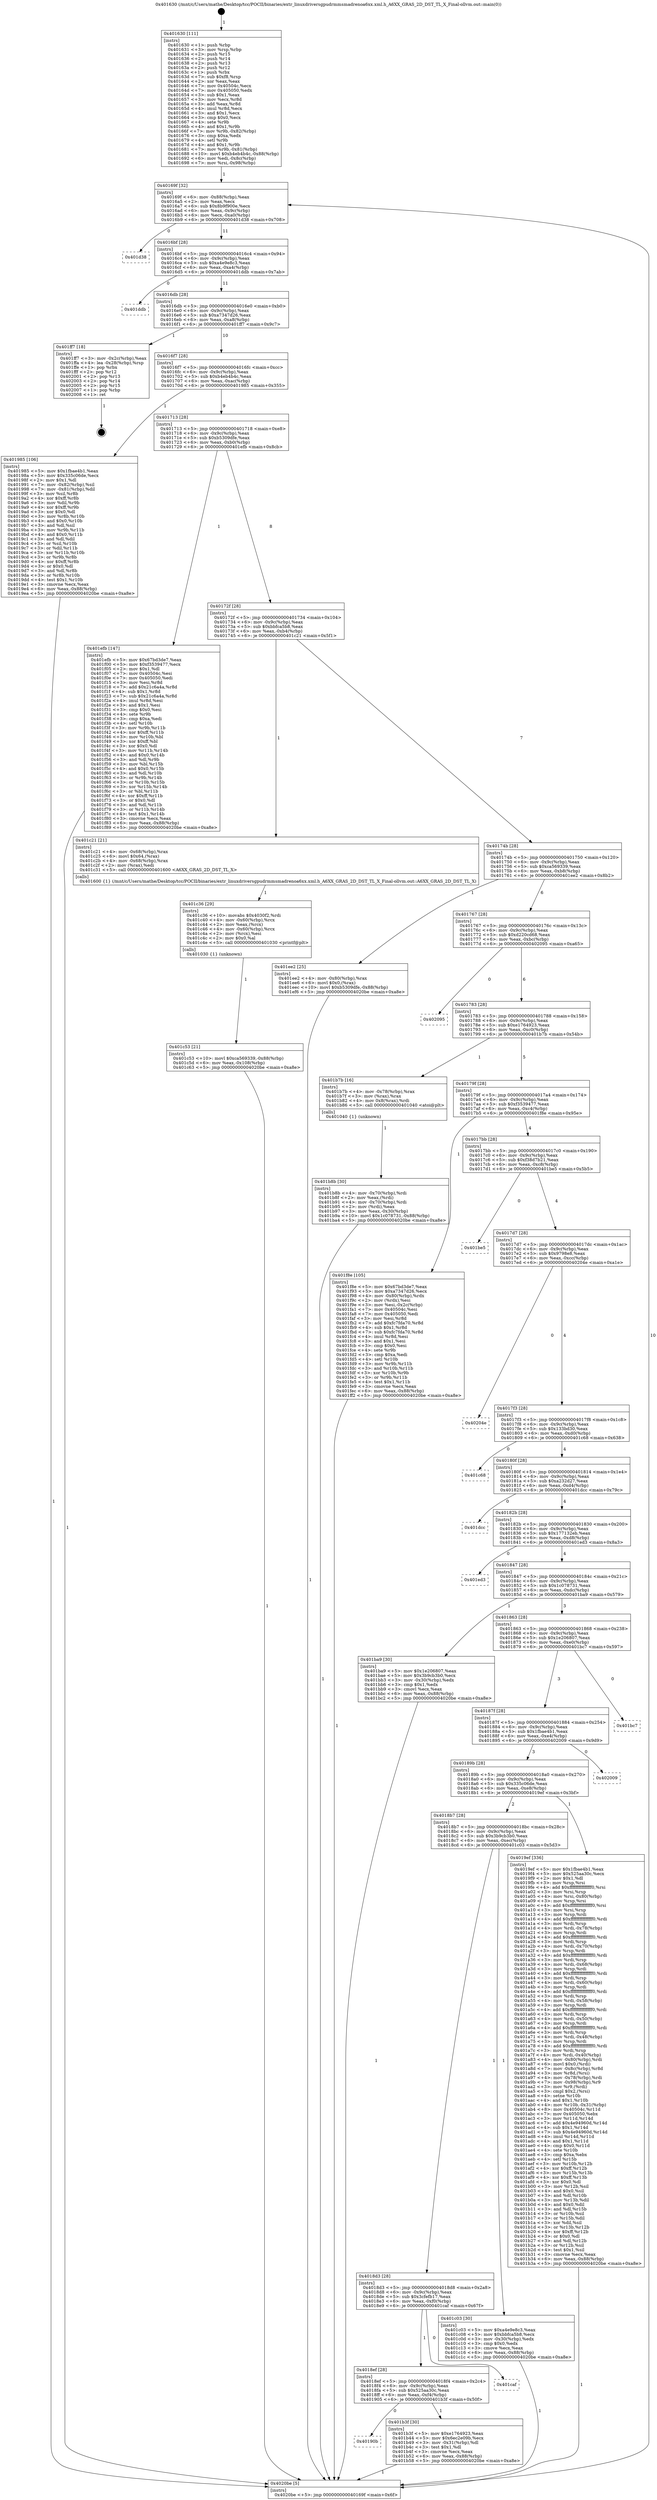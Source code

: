digraph "0x401630" {
  label = "0x401630 (/mnt/c/Users/mathe/Desktop/tcc/POCII/binaries/extr_linuxdriversgpudrmmsmadrenoa6xx.xml.h_A6XX_GRAS_2D_DST_TL_X_Final-ollvm.out::main(0))"
  labelloc = "t"
  node[shape=record]

  Entry [label="",width=0.3,height=0.3,shape=circle,fillcolor=black,style=filled]
  "0x40169f" [label="{
     0x40169f [32]\l
     | [instrs]\l
     &nbsp;&nbsp;0x40169f \<+6\>: mov -0x88(%rbp),%eax\l
     &nbsp;&nbsp;0x4016a5 \<+2\>: mov %eax,%ecx\l
     &nbsp;&nbsp;0x4016a7 \<+6\>: sub $0x8b9f900e,%ecx\l
     &nbsp;&nbsp;0x4016ad \<+6\>: mov %eax,-0x9c(%rbp)\l
     &nbsp;&nbsp;0x4016b3 \<+6\>: mov %ecx,-0xa0(%rbp)\l
     &nbsp;&nbsp;0x4016b9 \<+6\>: je 0000000000401d38 \<main+0x708\>\l
  }"]
  "0x401d38" [label="{
     0x401d38\l
  }", style=dashed]
  "0x4016bf" [label="{
     0x4016bf [28]\l
     | [instrs]\l
     &nbsp;&nbsp;0x4016bf \<+5\>: jmp 00000000004016c4 \<main+0x94\>\l
     &nbsp;&nbsp;0x4016c4 \<+6\>: mov -0x9c(%rbp),%eax\l
     &nbsp;&nbsp;0x4016ca \<+5\>: sub $0xa4e9e8c3,%eax\l
     &nbsp;&nbsp;0x4016cf \<+6\>: mov %eax,-0xa4(%rbp)\l
     &nbsp;&nbsp;0x4016d5 \<+6\>: je 0000000000401ddb \<main+0x7ab\>\l
  }"]
  Exit [label="",width=0.3,height=0.3,shape=circle,fillcolor=black,style=filled,peripheries=2]
  "0x401ddb" [label="{
     0x401ddb\l
  }", style=dashed]
  "0x4016db" [label="{
     0x4016db [28]\l
     | [instrs]\l
     &nbsp;&nbsp;0x4016db \<+5\>: jmp 00000000004016e0 \<main+0xb0\>\l
     &nbsp;&nbsp;0x4016e0 \<+6\>: mov -0x9c(%rbp),%eax\l
     &nbsp;&nbsp;0x4016e6 \<+5\>: sub $0xa7347d26,%eax\l
     &nbsp;&nbsp;0x4016eb \<+6\>: mov %eax,-0xa8(%rbp)\l
     &nbsp;&nbsp;0x4016f1 \<+6\>: je 0000000000401ff7 \<main+0x9c7\>\l
  }"]
  "0x401c53" [label="{
     0x401c53 [21]\l
     | [instrs]\l
     &nbsp;&nbsp;0x401c53 \<+10\>: movl $0xca569339,-0x88(%rbp)\l
     &nbsp;&nbsp;0x401c5d \<+6\>: mov %eax,-0x108(%rbp)\l
     &nbsp;&nbsp;0x401c63 \<+5\>: jmp 00000000004020be \<main+0xa8e\>\l
  }"]
  "0x401ff7" [label="{
     0x401ff7 [18]\l
     | [instrs]\l
     &nbsp;&nbsp;0x401ff7 \<+3\>: mov -0x2c(%rbp),%eax\l
     &nbsp;&nbsp;0x401ffa \<+4\>: lea -0x28(%rbp),%rsp\l
     &nbsp;&nbsp;0x401ffe \<+1\>: pop %rbx\l
     &nbsp;&nbsp;0x401fff \<+2\>: pop %r12\l
     &nbsp;&nbsp;0x402001 \<+2\>: pop %r13\l
     &nbsp;&nbsp;0x402003 \<+2\>: pop %r14\l
     &nbsp;&nbsp;0x402005 \<+2\>: pop %r15\l
     &nbsp;&nbsp;0x402007 \<+1\>: pop %rbp\l
     &nbsp;&nbsp;0x402008 \<+1\>: ret\l
  }"]
  "0x4016f7" [label="{
     0x4016f7 [28]\l
     | [instrs]\l
     &nbsp;&nbsp;0x4016f7 \<+5\>: jmp 00000000004016fc \<main+0xcc\>\l
     &nbsp;&nbsp;0x4016fc \<+6\>: mov -0x9c(%rbp),%eax\l
     &nbsp;&nbsp;0x401702 \<+5\>: sub $0xb4eb4b4c,%eax\l
     &nbsp;&nbsp;0x401707 \<+6\>: mov %eax,-0xac(%rbp)\l
     &nbsp;&nbsp;0x40170d \<+6\>: je 0000000000401985 \<main+0x355\>\l
  }"]
  "0x401c36" [label="{
     0x401c36 [29]\l
     | [instrs]\l
     &nbsp;&nbsp;0x401c36 \<+10\>: movabs $0x4030f2,%rdi\l
     &nbsp;&nbsp;0x401c40 \<+4\>: mov -0x60(%rbp),%rcx\l
     &nbsp;&nbsp;0x401c44 \<+2\>: mov %eax,(%rcx)\l
     &nbsp;&nbsp;0x401c46 \<+4\>: mov -0x60(%rbp),%rcx\l
     &nbsp;&nbsp;0x401c4a \<+2\>: mov (%rcx),%esi\l
     &nbsp;&nbsp;0x401c4c \<+2\>: mov $0x0,%al\l
     &nbsp;&nbsp;0x401c4e \<+5\>: call 0000000000401030 \<printf@plt\>\l
     | [calls]\l
     &nbsp;&nbsp;0x401030 \{1\} (unknown)\l
  }"]
  "0x401985" [label="{
     0x401985 [106]\l
     | [instrs]\l
     &nbsp;&nbsp;0x401985 \<+5\>: mov $0x1fbae4b1,%eax\l
     &nbsp;&nbsp;0x40198a \<+5\>: mov $0x335c06de,%ecx\l
     &nbsp;&nbsp;0x40198f \<+2\>: mov $0x1,%dl\l
     &nbsp;&nbsp;0x401991 \<+7\>: mov -0x82(%rbp),%sil\l
     &nbsp;&nbsp;0x401998 \<+7\>: mov -0x81(%rbp),%dil\l
     &nbsp;&nbsp;0x40199f \<+3\>: mov %sil,%r8b\l
     &nbsp;&nbsp;0x4019a2 \<+4\>: xor $0xff,%r8b\l
     &nbsp;&nbsp;0x4019a6 \<+3\>: mov %dil,%r9b\l
     &nbsp;&nbsp;0x4019a9 \<+4\>: xor $0xff,%r9b\l
     &nbsp;&nbsp;0x4019ad \<+3\>: xor $0x0,%dl\l
     &nbsp;&nbsp;0x4019b0 \<+3\>: mov %r8b,%r10b\l
     &nbsp;&nbsp;0x4019b3 \<+4\>: and $0x0,%r10b\l
     &nbsp;&nbsp;0x4019b7 \<+3\>: and %dl,%sil\l
     &nbsp;&nbsp;0x4019ba \<+3\>: mov %r9b,%r11b\l
     &nbsp;&nbsp;0x4019bd \<+4\>: and $0x0,%r11b\l
     &nbsp;&nbsp;0x4019c1 \<+3\>: and %dl,%dil\l
     &nbsp;&nbsp;0x4019c4 \<+3\>: or %sil,%r10b\l
     &nbsp;&nbsp;0x4019c7 \<+3\>: or %dil,%r11b\l
     &nbsp;&nbsp;0x4019ca \<+3\>: xor %r11b,%r10b\l
     &nbsp;&nbsp;0x4019cd \<+3\>: or %r9b,%r8b\l
     &nbsp;&nbsp;0x4019d0 \<+4\>: xor $0xff,%r8b\l
     &nbsp;&nbsp;0x4019d4 \<+3\>: or $0x0,%dl\l
     &nbsp;&nbsp;0x4019d7 \<+3\>: and %dl,%r8b\l
     &nbsp;&nbsp;0x4019da \<+3\>: or %r8b,%r10b\l
     &nbsp;&nbsp;0x4019dd \<+4\>: test $0x1,%r10b\l
     &nbsp;&nbsp;0x4019e1 \<+3\>: cmovne %ecx,%eax\l
     &nbsp;&nbsp;0x4019e4 \<+6\>: mov %eax,-0x88(%rbp)\l
     &nbsp;&nbsp;0x4019ea \<+5\>: jmp 00000000004020be \<main+0xa8e\>\l
  }"]
  "0x401713" [label="{
     0x401713 [28]\l
     | [instrs]\l
     &nbsp;&nbsp;0x401713 \<+5\>: jmp 0000000000401718 \<main+0xe8\>\l
     &nbsp;&nbsp;0x401718 \<+6\>: mov -0x9c(%rbp),%eax\l
     &nbsp;&nbsp;0x40171e \<+5\>: sub $0xb5309dfe,%eax\l
     &nbsp;&nbsp;0x401723 \<+6\>: mov %eax,-0xb0(%rbp)\l
     &nbsp;&nbsp;0x401729 \<+6\>: je 0000000000401efb \<main+0x8cb\>\l
  }"]
  "0x4020be" [label="{
     0x4020be [5]\l
     | [instrs]\l
     &nbsp;&nbsp;0x4020be \<+5\>: jmp 000000000040169f \<main+0x6f\>\l
  }"]
  "0x401630" [label="{
     0x401630 [111]\l
     | [instrs]\l
     &nbsp;&nbsp;0x401630 \<+1\>: push %rbp\l
     &nbsp;&nbsp;0x401631 \<+3\>: mov %rsp,%rbp\l
     &nbsp;&nbsp;0x401634 \<+2\>: push %r15\l
     &nbsp;&nbsp;0x401636 \<+2\>: push %r14\l
     &nbsp;&nbsp;0x401638 \<+2\>: push %r13\l
     &nbsp;&nbsp;0x40163a \<+2\>: push %r12\l
     &nbsp;&nbsp;0x40163c \<+1\>: push %rbx\l
     &nbsp;&nbsp;0x40163d \<+7\>: sub $0xf8,%rsp\l
     &nbsp;&nbsp;0x401644 \<+2\>: xor %eax,%eax\l
     &nbsp;&nbsp;0x401646 \<+7\>: mov 0x40504c,%ecx\l
     &nbsp;&nbsp;0x40164d \<+7\>: mov 0x405050,%edx\l
     &nbsp;&nbsp;0x401654 \<+3\>: sub $0x1,%eax\l
     &nbsp;&nbsp;0x401657 \<+3\>: mov %ecx,%r8d\l
     &nbsp;&nbsp;0x40165a \<+3\>: add %eax,%r8d\l
     &nbsp;&nbsp;0x40165d \<+4\>: imul %r8d,%ecx\l
     &nbsp;&nbsp;0x401661 \<+3\>: and $0x1,%ecx\l
     &nbsp;&nbsp;0x401664 \<+3\>: cmp $0x0,%ecx\l
     &nbsp;&nbsp;0x401667 \<+4\>: sete %r9b\l
     &nbsp;&nbsp;0x40166b \<+4\>: and $0x1,%r9b\l
     &nbsp;&nbsp;0x40166f \<+7\>: mov %r9b,-0x82(%rbp)\l
     &nbsp;&nbsp;0x401676 \<+3\>: cmp $0xa,%edx\l
     &nbsp;&nbsp;0x401679 \<+4\>: setl %r9b\l
     &nbsp;&nbsp;0x40167d \<+4\>: and $0x1,%r9b\l
     &nbsp;&nbsp;0x401681 \<+7\>: mov %r9b,-0x81(%rbp)\l
     &nbsp;&nbsp;0x401688 \<+10\>: movl $0xb4eb4b4c,-0x88(%rbp)\l
     &nbsp;&nbsp;0x401692 \<+6\>: mov %edi,-0x8c(%rbp)\l
     &nbsp;&nbsp;0x401698 \<+7\>: mov %rsi,-0x98(%rbp)\l
  }"]
  "0x401b8b" [label="{
     0x401b8b [30]\l
     | [instrs]\l
     &nbsp;&nbsp;0x401b8b \<+4\>: mov -0x70(%rbp),%rdi\l
     &nbsp;&nbsp;0x401b8f \<+2\>: mov %eax,(%rdi)\l
     &nbsp;&nbsp;0x401b91 \<+4\>: mov -0x70(%rbp),%rdi\l
     &nbsp;&nbsp;0x401b95 \<+2\>: mov (%rdi),%eax\l
     &nbsp;&nbsp;0x401b97 \<+3\>: mov %eax,-0x30(%rbp)\l
     &nbsp;&nbsp;0x401b9a \<+10\>: movl $0x1c078731,-0x88(%rbp)\l
     &nbsp;&nbsp;0x401ba4 \<+5\>: jmp 00000000004020be \<main+0xa8e\>\l
  }"]
  "0x401efb" [label="{
     0x401efb [147]\l
     | [instrs]\l
     &nbsp;&nbsp;0x401efb \<+5\>: mov $0x67bd3de7,%eax\l
     &nbsp;&nbsp;0x401f00 \<+5\>: mov $0xf3539477,%ecx\l
     &nbsp;&nbsp;0x401f05 \<+2\>: mov $0x1,%dl\l
     &nbsp;&nbsp;0x401f07 \<+7\>: mov 0x40504c,%esi\l
     &nbsp;&nbsp;0x401f0e \<+7\>: mov 0x405050,%edi\l
     &nbsp;&nbsp;0x401f15 \<+3\>: mov %esi,%r8d\l
     &nbsp;&nbsp;0x401f18 \<+7\>: add $0x21c6a4a,%r8d\l
     &nbsp;&nbsp;0x401f1f \<+4\>: sub $0x1,%r8d\l
     &nbsp;&nbsp;0x401f23 \<+7\>: sub $0x21c6a4a,%r8d\l
     &nbsp;&nbsp;0x401f2a \<+4\>: imul %r8d,%esi\l
     &nbsp;&nbsp;0x401f2e \<+3\>: and $0x1,%esi\l
     &nbsp;&nbsp;0x401f31 \<+3\>: cmp $0x0,%esi\l
     &nbsp;&nbsp;0x401f34 \<+4\>: sete %r9b\l
     &nbsp;&nbsp;0x401f38 \<+3\>: cmp $0xa,%edi\l
     &nbsp;&nbsp;0x401f3b \<+4\>: setl %r10b\l
     &nbsp;&nbsp;0x401f3f \<+3\>: mov %r9b,%r11b\l
     &nbsp;&nbsp;0x401f42 \<+4\>: xor $0xff,%r11b\l
     &nbsp;&nbsp;0x401f46 \<+3\>: mov %r10b,%bl\l
     &nbsp;&nbsp;0x401f49 \<+3\>: xor $0xff,%bl\l
     &nbsp;&nbsp;0x401f4c \<+3\>: xor $0x0,%dl\l
     &nbsp;&nbsp;0x401f4f \<+3\>: mov %r11b,%r14b\l
     &nbsp;&nbsp;0x401f52 \<+4\>: and $0x0,%r14b\l
     &nbsp;&nbsp;0x401f56 \<+3\>: and %dl,%r9b\l
     &nbsp;&nbsp;0x401f59 \<+3\>: mov %bl,%r15b\l
     &nbsp;&nbsp;0x401f5c \<+4\>: and $0x0,%r15b\l
     &nbsp;&nbsp;0x401f60 \<+3\>: and %dl,%r10b\l
     &nbsp;&nbsp;0x401f63 \<+3\>: or %r9b,%r14b\l
     &nbsp;&nbsp;0x401f66 \<+3\>: or %r10b,%r15b\l
     &nbsp;&nbsp;0x401f69 \<+3\>: xor %r15b,%r14b\l
     &nbsp;&nbsp;0x401f6c \<+3\>: or %bl,%r11b\l
     &nbsp;&nbsp;0x401f6f \<+4\>: xor $0xff,%r11b\l
     &nbsp;&nbsp;0x401f73 \<+3\>: or $0x0,%dl\l
     &nbsp;&nbsp;0x401f76 \<+3\>: and %dl,%r11b\l
     &nbsp;&nbsp;0x401f79 \<+3\>: or %r11b,%r14b\l
     &nbsp;&nbsp;0x401f7c \<+4\>: test $0x1,%r14b\l
     &nbsp;&nbsp;0x401f80 \<+3\>: cmovne %ecx,%eax\l
     &nbsp;&nbsp;0x401f83 \<+6\>: mov %eax,-0x88(%rbp)\l
     &nbsp;&nbsp;0x401f89 \<+5\>: jmp 00000000004020be \<main+0xa8e\>\l
  }"]
  "0x40172f" [label="{
     0x40172f [28]\l
     | [instrs]\l
     &nbsp;&nbsp;0x40172f \<+5\>: jmp 0000000000401734 \<main+0x104\>\l
     &nbsp;&nbsp;0x401734 \<+6\>: mov -0x9c(%rbp),%eax\l
     &nbsp;&nbsp;0x40173a \<+5\>: sub $0xbbfca5b8,%eax\l
     &nbsp;&nbsp;0x40173f \<+6\>: mov %eax,-0xb4(%rbp)\l
     &nbsp;&nbsp;0x401745 \<+6\>: je 0000000000401c21 \<main+0x5f1\>\l
  }"]
  "0x40190b" [label="{
     0x40190b\l
  }", style=dashed]
  "0x401c21" [label="{
     0x401c21 [21]\l
     | [instrs]\l
     &nbsp;&nbsp;0x401c21 \<+4\>: mov -0x68(%rbp),%rax\l
     &nbsp;&nbsp;0x401c25 \<+6\>: movl $0x64,(%rax)\l
     &nbsp;&nbsp;0x401c2b \<+4\>: mov -0x68(%rbp),%rax\l
     &nbsp;&nbsp;0x401c2f \<+2\>: mov (%rax),%edi\l
     &nbsp;&nbsp;0x401c31 \<+5\>: call 0000000000401600 \<A6XX_GRAS_2D_DST_TL_X\>\l
     | [calls]\l
     &nbsp;&nbsp;0x401600 \{1\} (/mnt/c/Users/mathe/Desktop/tcc/POCII/binaries/extr_linuxdriversgpudrmmsmadrenoa6xx.xml.h_A6XX_GRAS_2D_DST_TL_X_Final-ollvm.out::A6XX_GRAS_2D_DST_TL_X)\l
  }"]
  "0x40174b" [label="{
     0x40174b [28]\l
     | [instrs]\l
     &nbsp;&nbsp;0x40174b \<+5\>: jmp 0000000000401750 \<main+0x120\>\l
     &nbsp;&nbsp;0x401750 \<+6\>: mov -0x9c(%rbp),%eax\l
     &nbsp;&nbsp;0x401756 \<+5\>: sub $0xca569339,%eax\l
     &nbsp;&nbsp;0x40175b \<+6\>: mov %eax,-0xb8(%rbp)\l
     &nbsp;&nbsp;0x401761 \<+6\>: je 0000000000401ee2 \<main+0x8b2\>\l
  }"]
  "0x401b3f" [label="{
     0x401b3f [30]\l
     | [instrs]\l
     &nbsp;&nbsp;0x401b3f \<+5\>: mov $0xe1764923,%eax\l
     &nbsp;&nbsp;0x401b44 \<+5\>: mov $0x6ec2e09b,%ecx\l
     &nbsp;&nbsp;0x401b49 \<+3\>: mov -0x31(%rbp),%dl\l
     &nbsp;&nbsp;0x401b4c \<+3\>: test $0x1,%dl\l
     &nbsp;&nbsp;0x401b4f \<+3\>: cmovne %ecx,%eax\l
     &nbsp;&nbsp;0x401b52 \<+6\>: mov %eax,-0x88(%rbp)\l
     &nbsp;&nbsp;0x401b58 \<+5\>: jmp 00000000004020be \<main+0xa8e\>\l
  }"]
  "0x401ee2" [label="{
     0x401ee2 [25]\l
     | [instrs]\l
     &nbsp;&nbsp;0x401ee2 \<+4\>: mov -0x80(%rbp),%rax\l
     &nbsp;&nbsp;0x401ee6 \<+6\>: movl $0x0,(%rax)\l
     &nbsp;&nbsp;0x401eec \<+10\>: movl $0xb5309dfe,-0x88(%rbp)\l
     &nbsp;&nbsp;0x401ef6 \<+5\>: jmp 00000000004020be \<main+0xa8e\>\l
  }"]
  "0x401767" [label="{
     0x401767 [28]\l
     | [instrs]\l
     &nbsp;&nbsp;0x401767 \<+5\>: jmp 000000000040176c \<main+0x13c\>\l
     &nbsp;&nbsp;0x40176c \<+6\>: mov -0x9c(%rbp),%eax\l
     &nbsp;&nbsp;0x401772 \<+5\>: sub $0xd220cd68,%eax\l
     &nbsp;&nbsp;0x401777 \<+6\>: mov %eax,-0xbc(%rbp)\l
     &nbsp;&nbsp;0x40177d \<+6\>: je 0000000000402095 \<main+0xa65\>\l
  }"]
  "0x4018ef" [label="{
     0x4018ef [28]\l
     | [instrs]\l
     &nbsp;&nbsp;0x4018ef \<+5\>: jmp 00000000004018f4 \<main+0x2c4\>\l
     &nbsp;&nbsp;0x4018f4 \<+6\>: mov -0x9c(%rbp),%eax\l
     &nbsp;&nbsp;0x4018fa \<+5\>: sub $0x525aa30c,%eax\l
     &nbsp;&nbsp;0x4018ff \<+6\>: mov %eax,-0xf4(%rbp)\l
     &nbsp;&nbsp;0x401905 \<+6\>: je 0000000000401b3f \<main+0x50f\>\l
  }"]
  "0x402095" [label="{
     0x402095\l
  }", style=dashed]
  "0x401783" [label="{
     0x401783 [28]\l
     | [instrs]\l
     &nbsp;&nbsp;0x401783 \<+5\>: jmp 0000000000401788 \<main+0x158\>\l
     &nbsp;&nbsp;0x401788 \<+6\>: mov -0x9c(%rbp),%eax\l
     &nbsp;&nbsp;0x40178e \<+5\>: sub $0xe1764923,%eax\l
     &nbsp;&nbsp;0x401793 \<+6\>: mov %eax,-0xc0(%rbp)\l
     &nbsp;&nbsp;0x401799 \<+6\>: je 0000000000401b7b \<main+0x54b\>\l
  }"]
  "0x401caf" [label="{
     0x401caf\l
  }", style=dashed]
  "0x401b7b" [label="{
     0x401b7b [16]\l
     | [instrs]\l
     &nbsp;&nbsp;0x401b7b \<+4\>: mov -0x78(%rbp),%rax\l
     &nbsp;&nbsp;0x401b7f \<+3\>: mov (%rax),%rax\l
     &nbsp;&nbsp;0x401b82 \<+4\>: mov 0x8(%rax),%rdi\l
     &nbsp;&nbsp;0x401b86 \<+5\>: call 0000000000401040 \<atoi@plt\>\l
     | [calls]\l
     &nbsp;&nbsp;0x401040 \{1\} (unknown)\l
  }"]
  "0x40179f" [label="{
     0x40179f [28]\l
     | [instrs]\l
     &nbsp;&nbsp;0x40179f \<+5\>: jmp 00000000004017a4 \<main+0x174\>\l
     &nbsp;&nbsp;0x4017a4 \<+6\>: mov -0x9c(%rbp),%eax\l
     &nbsp;&nbsp;0x4017aa \<+5\>: sub $0xf3539477,%eax\l
     &nbsp;&nbsp;0x4017af \<+6\>: mov %eax,-0xc4(%rbp)\l
     &nbsp;&nbsp;0x4017b5 \<+6\>: je 0000000000401f8e \<main+0x95e\>\l
  }"]
  "0x4018d3" [label="{
     0x4018d3 [28]\l
     | [instrs]\l
     &nbsp;&nbsp;0x4018d3 \<+5\>: jmp 00000000004018d8 \<main+0x2a8\>\l
     &nbsp;&nbsp;0x4018d8 \<+6\>: mov -0x9c(%rbp),%eax\l
     &nbsp;&nbsp;0x4018de \<+5\>: sub $0x3cfefb17,%eax\l
     &nbsp;&nbsp;0x4018e3 \<+6\>: mov %eax,-0xf0(%rbp)\l
     &nbsp;&nbsp;0x4018e9 \<+6\>: je 0000000000401caf \<main+0x67f\>\l
  }"]
  "0x401f8e" [label="{
     0x401f8e [105]\l
     | [instrs]\l
     &nbsp;&nbsp;0x401f8e \<+5\>: mov $0x67bd3de7,%eax\l
     &nbsp;&nbsp;0x401f93 \<+5\>: mov $0xa7347d26,%ecx\l
     &nbsp;&nbsp;0x401f98 \<+4\>: mov -0x80(%rbp),%rdx\l
     &nbsp;&nbsp;0x401f9c \<+2\>: mov (%rdx),%esi\l
     &nbsp;&nbsp;0x401f9e \<+3\>: mov %esi,-0x2c(%rbp)\l
     &nbsp;&nbsp;0x401fa1 \<+7\>: mov 0x40504c,%esi\l
     &nbsp;&nbsp;0x401fa8 \<+7\>: mov 0x405050,%edi\l
     &nbsp;&nbsp;0x401faf \<+3\>: mov %esi,%r8d\l
     &nbsp;&nbsp;0x401fb2 \<+7\>: add $0xfc7fda70,%r8d\l
     &nbsp;&nbsp;0x401fb9 \<+4\>: sub $0x1,%r8d\l
     &nbsp;&nbsp;0x401fbd \<+7\>: sub $0xfc7fda70,%r8d\l
     &nbsp;&nbsp;0x401fc4 \<+4\>: imul %r8d,%esi\l
     &nbsp;&nbsp;0x401fc8 \<+3\>: and $0x1,%esi\l
     &nbsp;&nbsp;0x401fcb \<+3\>: cmp $0x0,%esi\l
     &nbsp;&nbsp;0x401fce \<+4\>: sete %r9b\l
     &nbsp;&nbsp;0x401fd2 \<+3\>: cmp $0xa,%edi\l
     &nbsp;&nbsp;0x401fd5 \<+4\>: setl %r10b\l
     &nbsp;&nbsp;0x401fd9 \<+3\>: mov %r9b,%r11b\l
     &nbsp;&nbsp;0x401fdc \<+3\>: and %r10b,%r11b\l
     &nbsp;&nbsp;0x401fdf \<+3\>: xor %r10b,%r9b\l
     &nbsp;&nbsp;0x401fe2 \<+3\>: or %r9b,%r11b\l
     &nbsp;&nbsp;0x401fe5 \<+4\>: test $0x1,%r11b\l
     &nbsp;&nbsp;0x401fe9 \<+3\>: cmovne %ecx,%eax\l
     &nbsp;&nbsp;0x401fec \<+6\>: mov %eax,-0x88(%rbp)\l
     &nbsp;&nbsp;0x401ff2 \<+5\>: jmp 00000000004020be \<main+0xa8e\>\l
  }"]
  "0x4017bb" [label="{
     0x4017bb [28]\l
     | [instrs]\l
     &nbsp;&nbsp;0x4017bb \<+5\>: jmp 00000000004017c0 \<main+0x190\>\l
     &nbsp;&nbsp;0x4017c0 \<+6\>: mov -0x9c(%rbp),%eax\l
     &nbsp;&nbsp;0x4017c6 \<+5\>: sub $0xf38d7b21,%eax\l
     &nbsp;&nbsp;0x4017cb \<+6\>: mov %eax,-0xc8(%rbp)\l
     &nbsp;&nbsp;0x4017d1 \<+6\>: je 0000000000401be5 \<main+0x5b5\>\l
  }"]
  "0x401c03" [label="{
     0x401c03 [30]\l
     | [instrs]\l
     &nbsp;&nbsp;0x401c03 \<+5\>: mov $0xa4e9e8c3,%eax\l
     &nbsp;&nbsp;0x401c08 \<+5\>: mov $0xbbfca5b8,%ecx\l
     &nbsp;&nbsp;0x401c0d \<+3\>: mov -0x30(%rbp),%edx\l
     &nbsp;&nbsp;0x401c10 \<+3\>: cmp $0x0,%edx\l
     &nbsp;&nbsp;0x401c13 \<+3\>: cmove %ecx,%eax\l
     &nbsp;&nbsp;0x401c16 \<+6\>: mov %eax,-0x88(%rbp)\l
     &nbsp;&nbsp;0x401c1c \<+5\>: jmp 00000000004020be \<main+0xa8e\>\l
  }"]
  "0x401be5" [label="{
     0x401be5\l
  }", style=dashed]
  "0x4017d7" [label="{
     0x4017d7 [28]\l
     | [instrs]\l
     &nbsp;&nbsp;0x4017d7 \<+5\>: jmp 00000000004017dc \<main+0x1ac\>\l
     &nbsp;&nbsp;0x4017dc \<+6\>: mov -0x9c(%rbp),%eax\l
     &nbsp;&nbsp;0x4017e2 \<+5\>: sub $0x9798e8,%eax\l
     &nbsp;&nbsp;0x4017e7 \<+6\>: mov %eax,-0xcc(%rbp)\l
     &nbsp;&nbsp;0x4017ed \<+6\>: je 000000000040204e \<main+0xa1e\>\l
  }"]
  "0x4018b7" [label="{
     0x4018b7 [28]\l
     | [instrs]\l
     &nbsp;&nbsp;0x4018b7 \<+5\>: jmp 00000000004018bc \<main+0x28c\>\l
     &nbsp;&nbsp;0x4018bc \<+6\>: mov -0x9c(%rbp),%eax\l
     &nbsp;&nbsp;0x4018c2 \<+5\>: sub $0x3b9cb3b0,%eax\l
     &nbsp;&nbsp;0x4018c7 \<+6\>: mov %eax,-0xec(%rbp)\l
     &nbsp;&nbsp;0x4018cd \<+6\>: je 0000000000401c03 \<main+0x5d3\>\l
  }"]
  "0x40204e" [label="{
     0x40204e\l
  }", style=dashed]
  "0x4017f3" [label="{
     0x4017f3 [28]\l
     | [instrs]\l
     &nbsp;&nbsp;0x4017f3 \<+5\>: jmp 00000000004017f8 \<main+0x1c8\>\l
     &nbsp;&nbsp;0x4017f8 \<+6\>: mov -0x9c(%rbp),%eax\l
     &nbsp;&nbsp;0x4017fe \<+5\>: sub $0x133bd30,%eax\l
     &nbsp;&nbsp;0x401803 \<+6\>: mov %eax,-0xd0(%rbp)\l
     &nbsp;&nbsp;0x401809 \<+6\>: je 0000000000401c68 \<main+0x638\>\l
  }"]
  "0x4019ef" [label="{
     0x4019ef [336]\l
     | [instrs]\l
     &nbsp;&nbsp;0x4019ef \<+5\>: mov $0x1fbae4b1,%eax\l
     &nbsp;&nbsp;0x4019f4 \<+5\>: mov $0x525aa30c,%ecx\l
     &nbsp;&nbsp;0x4019f9 \<+2\>: mov $0x1,%dl\l
     &nbsp;&nbsp;0x4019fb \<+3\>: mov %rsp,%rsi\l
     &nbsp;&nbsp;0x4019fe \<+4\>: add $0xfffffffffffffff0,%rsi\l
     &nbsp;&nbsp;0x401a02 \<+3\>: mov %rsi,%rsp\l
     &nbsp;&nbsp;0x401a05 \<+4\>: mov %rsi,-0x80(%rbp)\l
     &nbsp;&nbsp;0x401a09 \<+3\>: mov %rsp,%rsi\l
     &nbsp;&nbsp;0x401a0c \<+4\>: add $0xfffffffffffffff0,%rsi\l
     &nbsp;&nbsp;0x401a10 \<+3\>: mov %rsi,%rsp\l
     &nbsp;&nbsp;0x401a13 \<+3\>: mov %rsp,%rdi\l
     &nbsp;&nbsp;0x401a16 \<+4\>: add $0xfffffffffffffff0,%rdi\l
     &nbsp;&nbsp;0x401a1a \<+3\>: mov %rdi,%rsp\l
     &nbsp;&nbsp;0x401a1d \<+4\>: mov %rdi,-0x78(%rbp)\l
     &nbsp;&nbsp;0x401a21 \<+3\>: mov %rsp,%rdi\l
     &nbsp;&nbsp;0x401a24 \<+4\>: add $0xfffffffffffffff0,%rdi\l
     &nbsp;&nbsp;0x401a28 \<+3\>: mov %rdi,%rsp\l
     &nbsp;&nbsp;0x401a2b \<+4\>: mov %rdi,-0x70(%rbp)\l
     &nbsp;&nbsp;0x401a2f \<+3\>: mov %rsp,%rdi\l
     &nbsp;&nbsp;0x401a32 \<+4\>: add $0xfffffffffffffff0,%rdi\l
     &nbsp;&nbsp;0x401a36 \<+3\>: mov %rdi,%rsp\l
     &nbsp;&nbsp;0x401a39 \<+4\>: mov %rdi,-0x68(%rbp)\l
     &nbsp;&nbsp;0x401a3d \<+3\>: mov %rsp,%rdi\l
     &nbsp;&nbsp;0x401a40 \<+4\>: add $0xfffffffffffffff0,%rdi\l
     &nbsp;&nbsp;0x401a44 \<+3\>: mov %rdi,%rsp\l
     &nbsp;&nbsp;0x401a47 \<+4\>: mov %rdi,-0x60(%rbp)\l
     &nbsp;&nbsp;0x401a4b \<+3\>: mov %rsp,%rdi\l
     &nbsp;&nbsp;0x401a4e \<+4\>: add $0xfffffffffffffff0,%rdi\l
     &nbsp;&nbsp;0x401a52 \<+3\>: mov %rdi,%rsp\l
     &nbsp;&nbsp;0x401a55 \<+4\>: mov %rdi,-0x58(%rbp)\l
     &nbsp;&nbsp;0x401a59 \<+3\>: mov %rsp,%rdi\l
     &nbsp;&nbsp;0x401a5c \<+4\>: add $0xfffffffffffffff0,%rdi\l
     &nbsp;&nbsp;0x401a60 \<+3\>: mov %rdi,%rsp\l
     &nbsp;&nbsp;0x401a63 \<+4\>: mov %rdi,-0x50(%rbp)\l
     &nbsp;&nbsp;0x401a67 \<+3\>: mov %rsp,%rdi\l
     &nbsp;&nbsp;0x401a6a \<+4\>: add $0xfffffffffffffff0,%rdi\l
     &nbsp;&nbsp;0x401a6e \<+3\>: mov %rdi,%rsp\l
     &nbsp;&nbsp;0x401a71 \<+4\>: mov %rdi,-0x48(%rbp)\l
     &nbsp;&nbsp;0x401a75 \<+3\>: mov %rsp,%rdi\l
     &nbsp;&nbsp;0x401a78 \<+4\>: add $0xfffffffffffffff0,%rdi\l
     &nbsp;&nbsp;0x401a7c \<+3\>: mov %rdi,%rsp\l
     &nbsp;&nbsp;0x401a7f \<+4\>: mov %rdi,-0x40(%rbp)\l
     &nbsp;&nbsp;0x401a83 \<+4\>: mov -0x80(%rbp),%rdi\l
     &nbsp;&nbsp;0x401a87 \<+6\>: movl $0x0,(%rdi)\l
     &nbsp;&nbsp;0x401a8d \<+7\>: mov -0x8c(%rbp),%r8d\l
     &nbsp;&nbsp;0x401a94 \<+3\>: mov %r8d,(%rsi)\l
     &nbsp;&nbsp;0x401a97 \<+4\>: mov -0x78(%rbp),%rdi\l
     &nbsp;&nbsp;0x401a9b \<+7\>: mov -0x98(%rbp),%r9\l
     &nbsp;&nbsp;0x401aa2 \<+3\>: mov %r9,(%rdi)\l
     &nbsp;&nbsp;0x401aa5 \<+3\>: cmpl $0x2,(%rsi)\l
     &nbsp;&nbsp;0x401aa8 \<+4\>: setne %r10b\l
     &nbsp;&nbsp;0x401aac \<+4\>: and $0x1,%r10b\l
     &nbsp;&nbsp;0x401ab0 \<+4\>: mov %r10b,-0x31(%rbp)\l
     &nbsp;&nbsp;0x401ab4 \<+8\>: mov 0x40504c,%r11d\l
     &nbsp;&nbsp;0x401abc \<+7\>: mov 0x405050,%ebx\l
     &nbsp;&nbsp;0x401ac3 \<+3\>: mov %r11d,%r14d\l
     &nbsp;&nbsp;0x401ac6 \<+7\>: add $0x4e94960d,%r14d\l
     &nbsp;&nbsp;0x401acd \<+4\>: sub $0x1,%r14d\l
     &nbsp;&nbsp;0x401ad1 \<+7\>: sub $0x4e94960d,%r14d\l
     &nbsp;&nbsp;0x401ad8 \<+4\>: imul %r14d,%r11d\l
     &nbsp;&nbsp;0x401adc \<+4\>: and $0x1,%r11d\l
     &nbsp;&nbsp;0x401ae0 \<+4\>: cmp $0x0,%r11d\l
     &nbsp;&nbsp;0x401ae4 \<+4\>: sete %r10b\l
     &nbsp;&nbsp;0x401ae8 \<+3\>: cmp $0xa,%ebx\l
     &nbsp;&nbsp;0x401aeb \<+4\>: setl %r15b\l
     &nbsp;&nbsp;0x401aef \<+3\>: mov %r10b,%r12b\l
     &nbsp;&nbsp;0x401af2 \<+4\>: xor $0xff,%r12b\l
     &nbsp;&nbsp;0x401af6 \<+3\>: mov %r15b,%r13b\l
     &nbsp;&nbsp;0x401af9 \<+4\>: xor $0xff,%r13b\l
     &nbsp;&nbsp;0x401afd \<+3\>: xor $0x0,%dl\l
     &nbsp;&nbsp;0x401b00 \<+3\>: mov %r12b,%sil\l
     &nbsp;&nbsp;0x401b03 \<+4\>: and $0x0,%sil\l
     &nbsp;&nbsp;0x401b07 \<+3\>: and %dl,%r10b\l
     &nbsp;&nbsp;0x401b0a \<+3\>: mov %r13b,%dil\l
     &nbsp;&nbsp;0x401b0d \<+4\>: and $0x0,%dil\l
     &nbsp;&nbsp;0x401b11 \<+3\>: and %dl,%r15b\l
     &nbsp;&nbsp;0x401b14 \<+3\>: or %r10b,%sil\l
     &nbsp;&nbsp;0x401b17 \<+3\>: or %r15b,%dil\l
     &nbsp;&nbsp;0x401b1a \<+3\>: xor %dil,%sil\l
     &nbsp;&nbsp;0x401b1d \<+3\>: or %r13b,%r12b\l
     &nbsp;&nbsp;0x401b20 \<+4\>: xor $0xff,%r12b\l
     &nbsp;&nbsp;0x401b24 \<+3\>: or $0x0,%dl\l
     &nbsp;&nbsp;0x401b27 \<+3\>: and %dl,%r12b\l
     &nbsp;&nbsp;0x401b2a \<+3\>: or %r12b,%sil\l
     &nbsp;&nbsp;0x401b2d \<+4\>: test $0x1,%sil\l
     &nbsp;&nbsp;0x401b31 \<+3\>: cmovne %ecx,%eax\l
     &nbsp;&nbsp;0x401b34 \<+6\>: mov %eax,-0x88(%rbp)\l
     &nbsp;&nbsp;0x401b3a \<+5\>: jmp 00000000004020be \<main+0xa8e\>\l
  }"]
  "0x401c68" [label="{
     0x401c68\l
  }", style=dashed]
  "0x40180f" [label="{
     0x40180f [28]\l
     | [instrs]\l
     &nbsp;&nbsp;0x40180f \<+5\>: jmp 0000000000401814 \<main+0x1e4\>\l
     &nbsp;&nbsp;0x401814 \<+6\>: mov -0x9c(%rbp),%eax\l
     &nbsp;&nbsp;0x40181a \<+5\>: sub $0xa232d27,%eax\l
     &nbsp;&nbsp;0x40181f \<+6\>: mov %eax,-0xd4(%rbp)\l
     &nbsp;&nbsp;0x401825 \<+6\>: je 0000000000401dcc \<main+0x79c\>\l
  }"]
  "0x40189b" [label="{
     0x40189b [28]\l
     | [instrs]\l
     &nbsp;&nbsp;0x40189b \<+5\>: jmp 00000000004018a0 \<main+0x270\>\l
     &nbsp;&nbsp;0x4018a0 \<+6\>: mov -0x9c(%rbp),%eax\l
     &nbsp;&nbsp;0x4018a6 \<+5\>: sub $0x335c06de,%eax\l
     &nbsp;&nbsp;0x4018ab \<+6\>: mov %eax,-0xe8(%rbp)\l
     &nbsp;&nbsp;0x4018b1 \<+6\>: je 00000000004019ef \<main+0x3bf\>\l
  }"]
  "0x401dcc" [label="{
     0x401dcc\l
  }", style=dashed]
  "0x40182b" [label="{
     0x40182b [28]\l
     | [instrs]\l
     &nbsp;&nbsp;0x40182b \<+5\>: jmp 0000000000401830 \<main+0x200\>\l
     &nbsp;&nbsp;0x401830 \<+6\>: mov -0x9c(%rbp),%eax\l
     &nbsp;&nbsp;0x401836 \<+5\>: sub $0x177132eb,%eax\l
     &nbsp;&nbsp;0x40183b \<+6\>: mov %eax,-0xd8(%rbp)\l
     &nbsp;&nbsp;0x401841 \<+6\>: je 0000000000401ed3 \<main+0x8a3\>\l
  }"]
  "0x402009" [label="{
     0x402009\l
  }", style=dashed]
  "0x401ed3" [label="{
     0x401ed3\l
  }", style=dashed]
  "0x401847" [label="{
     0x401847 [28]\l
     | [instrs]\l
     &nbsp;&nbsp;0x401847 \<+5\>: jmp 000000000040184c \<main+0x21c\>\l
     &nbsp;&nbsp;0x40184c \<+6\>: mov -0x9c(%rbp),%eax\l
     &nbsp;&nbsp;0x401852 \<+5\>: sub $0x1c078731,%eax\l
     &nbsp;&nbsp;0x401857 \<+6\>: mov %eax,-0xdc(%rbp)\l
     &nbsp;&nbsp;0x40185d \<+6\>: je 0000000000401ba9 \<main+0x579\>\l
  }"]
  "0x40187f" [label="{
     0x40187f [28]\l
     | [instrs]\l
     &nbsp;&nbsp;0x40187f \<+5\>: jmp 0000000000401884 \<main+0x254\>\l
     &nbsp;&nbsp;0x401884 \<+6\>: mov -0x9c(%rbp),%eax\l
     &nbsp;&nbsp;0x40188a \<+5\>: sub $0x1fbae4b1,%eax\l
     &nbsp;&nbsp;0x40188f \<+6\>: mov %eax,-0xe4(%rbp)\l
     &nbsp;&nbsp;0x401895 \<+6\>: je 0000000000402009 \<main+0x9d9\>\l
  }"]
  "0x401ba9" [label="{
     0x401ba9 [30]\l
     | [instrs]\l
     &nbsp;&nbsp;0x401ba9 \<+5\>: mov $0x1e206807,%eax\l
     &nbsp;&nbsp;0x401bae \<+5\>: mov $0x3b9cb3b0,%ecx\l
     &nbsp;&nbsp;0x401bb3 \<+3\>: mov -0x30(%rbp),%edx\l
     &nbsp;&nbsp;0x401bb6 \<+3\>: cmp $0x1,%edx\l
     &nbsp;&nbsp;0x401bb9 \<+3\>: cmovl %ecx,%eax\l
     &nbsp;&nbsp;0x401bbc \<+6\>: mov %eax,-0x88(%rbp)\l
     &nbsp;&nbsp;0x401bc2 \<+5\>: jmp 00000000004020be \<main+0xa8e\>\l
  }"]
  "0x401863" [label="{
     0x401863 [28]\l
     | [instrs]\l
     &nbsp;&nbsp;0x401863 \<+5\>: jmp 0000000000401868 \<main+0x238\>\l
     &nbsp;&nbsp;0x401868 \<+6\>: mov -0x9c(%rbp),%eax\l
     &nbsp;&nbsp;0x40186e \<+5\>: sub $0x1e206807,%eax\l
     &nbsp;&nbsp;0x401873 \<+6\>: mov %eax,-0xe0(%rbp)\l
     &nbsp;&nbsp;0x401879 \<+6\>: je 0000000000401bc7 \<main+0x597\>\l
  }"]
  "0x401bc7" [label="{
     0x401bc7\l
  }", style=dashed]
  Entry -> "0x401630" [label=" 1"]
  "0x40169f" -> "0x401d38" [label=" 0"]
  "0x40169f" -> "0x4016bf" [label=" 11"]
  "0x401ff7" -> Exit [label=" 1"]
  "0x4016bf" -> "0x401ddb" [label=" 0"]
  "0x4016bf" -> "0x4016db" [label=" 11"]
  "0x401f8e" -> "0x4020be" [label=" 1"]
  "0x4016db" -> "0x401ff7" [label=" 1"]
  "0x4016db" -> "0x4016f7" [label=" 10"]
  "0x401efb" -> "0x4020be" [label=" 1"]
  "0x4016f7" -> "0x401985" [label=" 1"]
  "0x4016f7" -> "0x401713" [label=" 9"]
  "0x401985" -> "0x4020be" [label=" 1"]
  "0x401630" -> "0x40169f" [label=" 1"]
  "0x4020be" -> "0x40169f" [label=" 10"]
  "0x401ee2" -> "0x4020be" [label=" 1"]
  "0x401713" -> "0x401efb" [label=" 1"]
  "0x401713" -> "0x40172f" [label=" 8"]
  "0x401c53" -> "0x4020be" [label=" 1"]
  "0x40172f" -> "0x401c21" [label=" 1"]
  "0x40172f" -> "0x40174b" [label=" 7"]
  "0x401c36" -> "0x401c53" [label=" 1"]
  "0x40174b" -> "0x401ee2" [label=" 1"]
  "0x40174b" -> "0x401767" [label=" 6"]
  "0x401c21" -> "0x401c36" [label=" 1"]
  "0x401767" -> "0x402095" [label=" 0"]
  "0x401767" -> "0x401783" [label=" 6"]
  "0x401ba9" -> "0x4020be" [label=" 1"]
  "0x401783" -> "0x401b7b" [label=" 1"]
  "0x401783" -> "0x40179f" [label=" 5"]
  "0x401b8b" -> "0x4020be" [label=" 1"]
  "0x40179f" -> "0x401f8e" [label=" 1"]
  "0x40179f" -> "0x4017bb" [label=" 4"]
  "0x401b3f" -> "0x4020be" [label=" 1"]
  "0x4017bb" -> "0x401be5" [label=" 0"]
  "0x4017bb" -> "0x4017d7" [label=" 4"]
  "0x4018ef" -> "0x40190b" [label=" 0"]
  "0x4017d7" -> "0x40204e" [label=" 0"]
  "0x4017d7" -> "0x4017f3" [label=" 4"]
  "0x4018d3" -> "0x4018ef" [label=" 1"]
  "0x4017f3" -> "0x401c68" [label=" 0"]
  "0x4017f3" -> "0x40180f" [label=" 4"]
  "0x4018d3" -> "0x401caf" [label=" 0"]
  "0x40180f" -> "0x401dcc" [label=" 0"]
  "0x40180f" -> "0x40182b" [label=" 4"]
  "0x4018b7" -> "0x4018d3" [label=" 1"]
  "0x40182b" -> "0x401ed3" [label=" 0"]
  "0x40182b" -> "0x401847" [label=" 4"]
  "0x4018b7" -> "0x401c03" [label=" 1"]
  "0x401847" -> "0x401ba9" [label=" 1"]
  "0x401847" -> "0x401863" [label=" 3"]
  "0x4019ef" -> "0x4020be" [label=" 1"]
  "0x401863" -> "0x401bc7" [label=" 0"]
  "0x401863" -> "0x40187f" [label=" 3"]
  "0x4018ef" -> "0x401b3f" [label=" 1"]
  "0x40187f" -> "0x402009" [label=" 0"]
  "0x40187f" -> "0x40189b" [label=" 3"]
  "0x401b7b" -> "0x401b8b" [label=" 1"]
  "0x40189b" -> "0x4019ef" [label=" 1"]
  "0x40189b" -> "0x4018b7" [label=" 2"]
  "0x401c03" -> "0x4020be" [label=" 1"]
}

